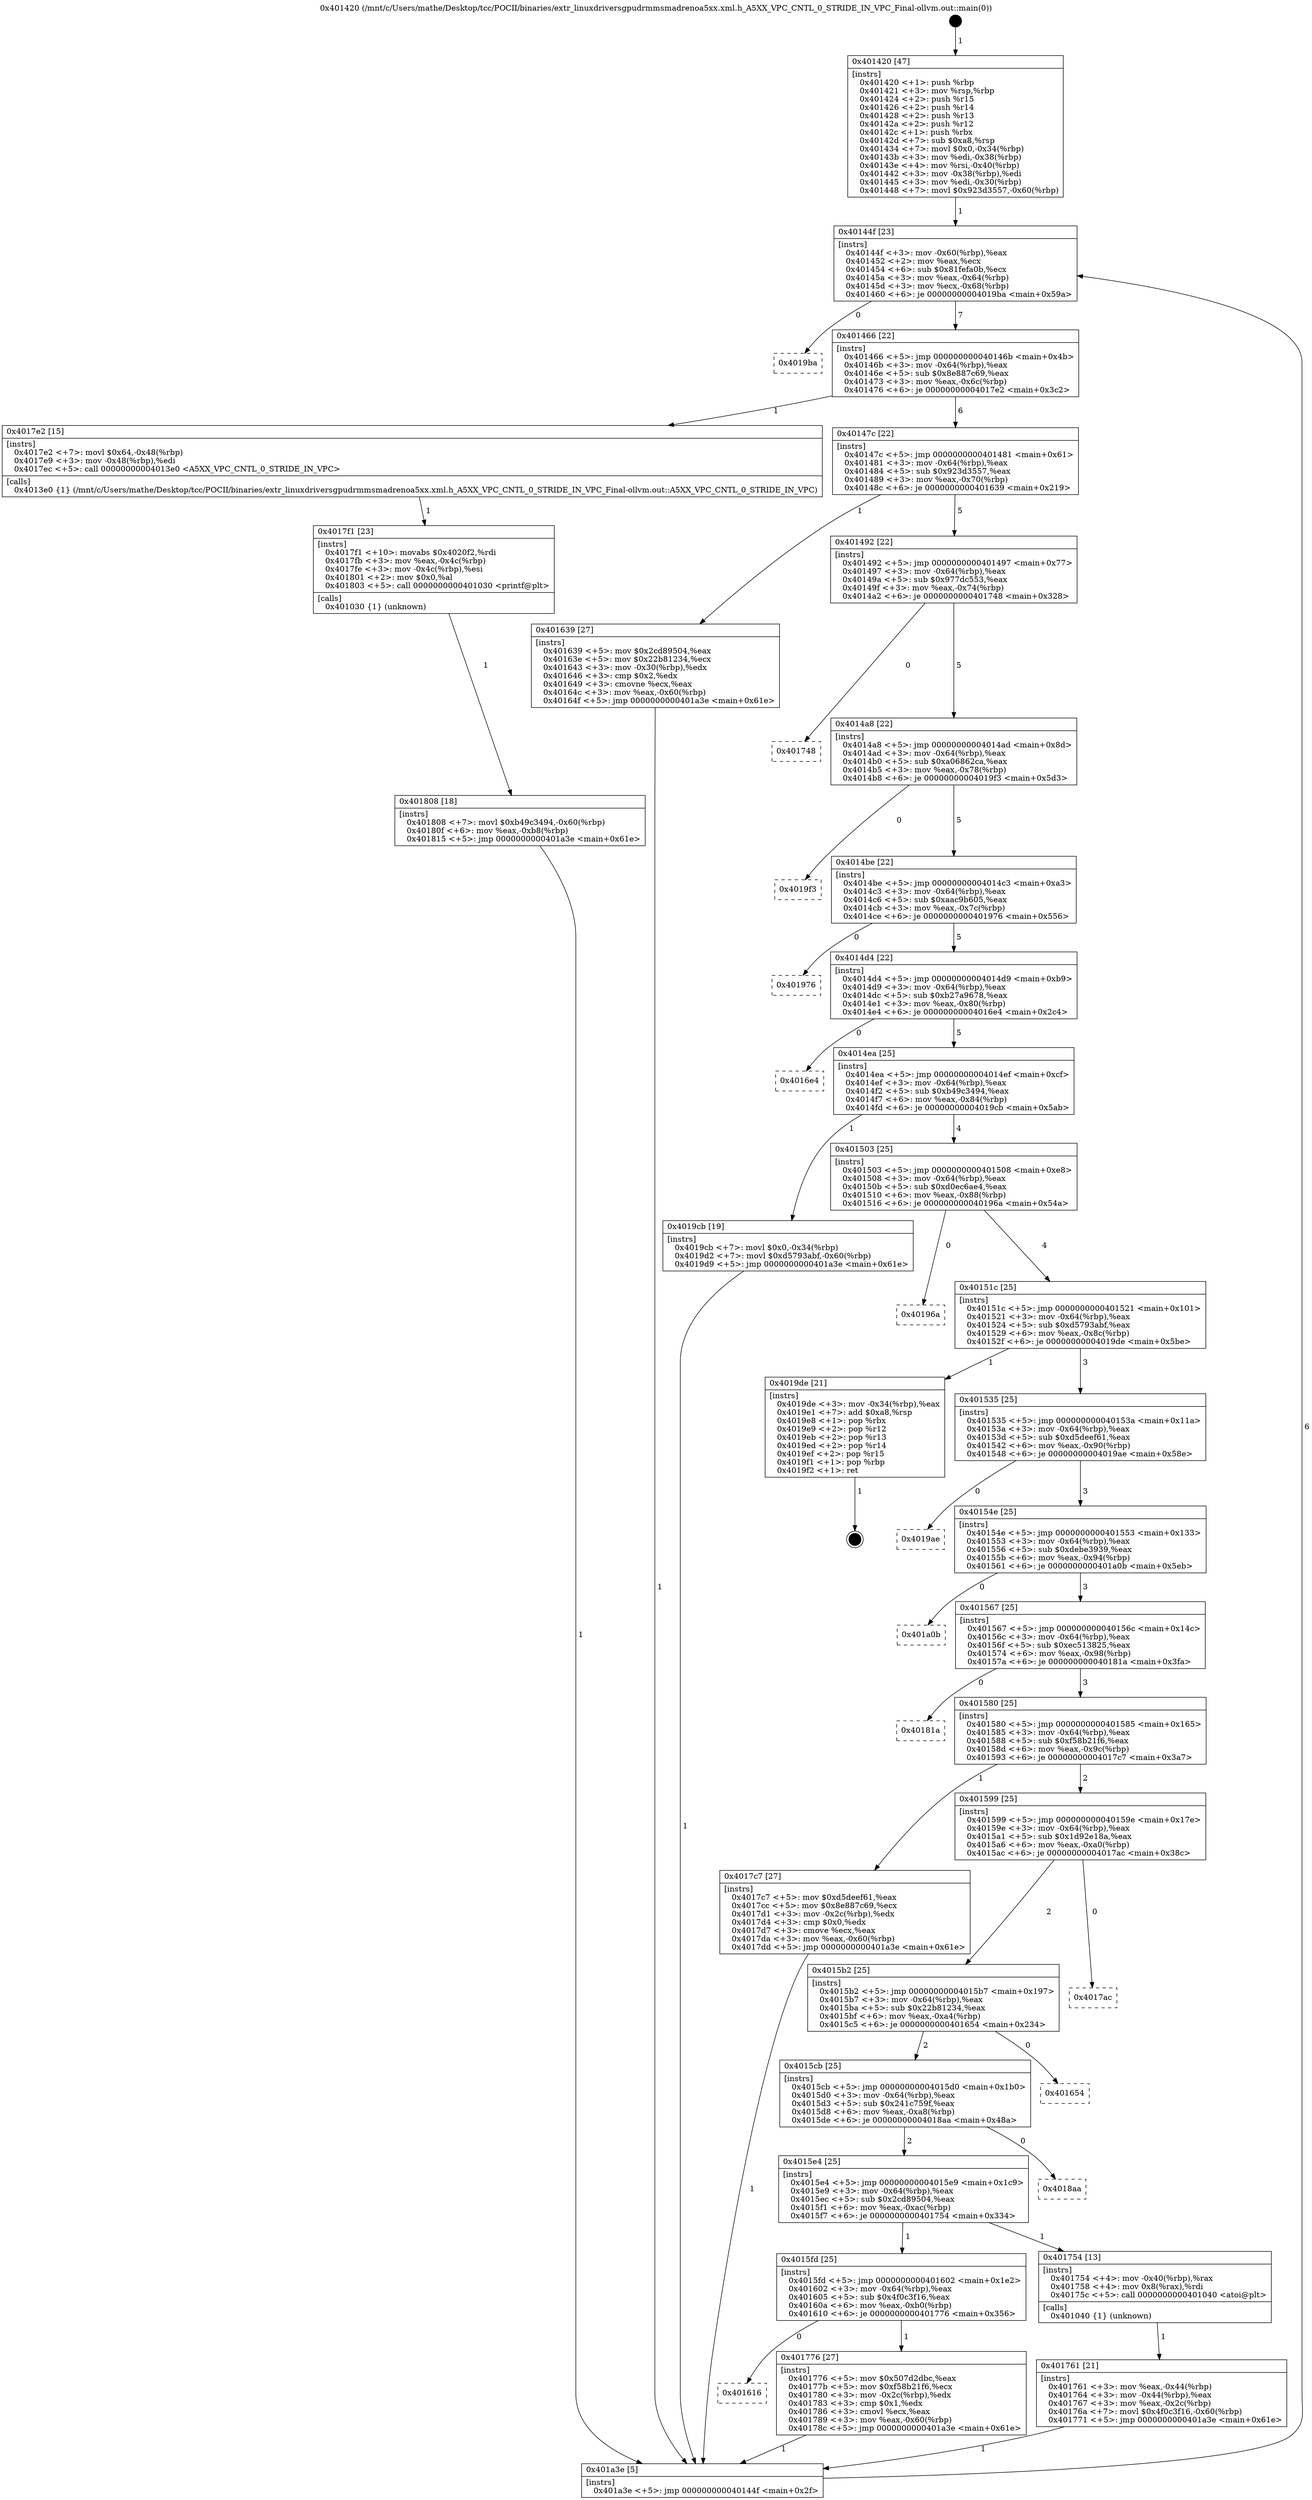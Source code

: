digraph "0x401420" {
  label = "0x401420 (/mnt/c/Users/mathe/Desktop/tcc/POCII/binaries/extr_linuxdriversgpudrmmsmadrenoa5xx.xml.h_A5XX_VPC_CNTL_0_STRIDE_IN_VPC_Final-ollvm.out::main(0))"
  labelloc = "t"
  node[shape=record]

  Entry [label="",width=0.3,height=0.3,shape=circle,fillcolor=black,style=filled]
  "0x40144f" [label="{
     0x40144f [23]\l
     | [instrs]\l
     &nbsp;&nbsp;0x40144f \<+3\>: mov -0x60(%rbp),%eax\l
     &nbsp;&nbsp;0x401452 \<+2\>: mov %eax,%ecx\l
     &nbsp;&nbsp;0x401454 \<+6\>: sub $0x81fefa0b,%ecx\l
     &nbsp;&nbsp;0x40145a \<+3\>: mov %eax,-0x64(%rbp)\l
     &nbsp;&nbsp;0x40145d \<+3\>: mov %ecx,-0x68(%rbp)\l
     &nbsp;&nbsp;0x401460 \<+6\>: je 00000000004019ba \<main+0x59a\>\l
  }"]
  "0x4019ba" [label="{
     0x4019ba\l
  }", style=dashed]
  "0x401466" [label="{
     0x401466 [22]\l
     | [instrs]\l
     &nbsp;&nbsp;0x401466 \<+5\>: jmp 000000000040146b \<main+0x4b\>\l
     &nbsp;&nbsp;0x40146b \<+3\>: mov -0x64(%rbp),%eax\l
     &nbsp;&nbsp;0x40146e \<+5\>: sub $0x8e887c69,%eax\l
     &nbsp;&nbsp;0x401473 \<+3\>: mov %eax,-0x6c(%rbp)\l
     &nbsp;&nbsp;0x401476 \<+6\>: je 00000000004017e2 \<main+0x3c2\>\l
  }"]
  Exit [label="",width=0.3,height=0.3,shape=circle,fillcolor=black,style=filled,peripheries=2]
  "0x4017e2" [label="{
     0x4017e2 [15]\l
     | [instrs]\l
     &nbsp;&nbsp;0x4017e2 \<+7\>: movl $0x64,-0x48(%rbp)\l
     &nbsp;&nbsp;0x4017e9 \<+3\>: mov -0x48(%rbp),%edi\l
     &nbsp;&nbsp;0x4017ec \<+5\>: call 00000000004013e0 \<A5XX_VPC_CNTL_0_STRIDE_IN_VPC\>\l
     | [calls]\l
     &nbsp;&nbsp;0x4013e0 \{1\} (/mnt/c/Users/mathe/Desktop/tcc/POCII/binaries/extr_linuxdriversgpudrmmsmadrenoa5xx.xml.h_A5XX_VPC_CNTL_0_STRIDE_IN_VPC_Final-ollvm.out::A5XX_VPC_CNTL_0_STRIDE_IN_VPC)\l
  }"]
  "0x40147c" [label="{
     0x40147c [22]\l
     | [instrs]\l
     &nbsp;&nbsp;0x40147c \<+5\>: jmp 0000000000401481 \<main+0x61\>\l
     &nbsp;&nbsp;0x401481 \<+3\>: mov -0x64(%rbp),%eax\l
     &nbsp;&nbsp;0x401484 \<+5\>: sub $0x923d3557,%eax\l
     &nbsp;&nbsp;0x401489 \<+3\>: mov %eax,-0x70(%rbp)\l
     &nbsp;&nbsp;0x40148c \<+6\>: je 0000000000401639 \<main+0x219\>\l
  }"]
  "0x401808" [label="{
     0x401808 [18]\l
     | [instrs]\l
     &nbsp;&nbsp;0x401808 \<+7\>: movl $0xb49c3494,-0x60(%rbp)\l
     &nbsp;&nbsp;0x40180f \<+6\>: mov %eax,-0xb8(%rbp)\l
     &nbsp;&nbsp;0x401815 \<+5\>: jmp 0000000000401a3e \<main+0x61e\>\l
  }"]
  "0x401639" [label="{
     0x401639 [27]\l
     | [instrs]\l
     &nbsp;&nbsp;0x401639 \<+5\>: mov $0x2cd89504,%eax\l
     &nbsp;&nbsp;0x40163e \<+5\>: mov $0x22b81234,%ecx\l
     &nbsp;&nbsp;0x401643 \<+3\>: mov -0x30(%rbp),%edx\l
     &nbsp;&nbsp;0x401646 \<+3\>: cmp $0x2,%edx\l
     &nbsp;&nbsp;0x401649 \<+3\>: cmovne %ecx,%eax\l
     &nbsp;&nbsp;0x40164c \<+3\>: mov %eax,-0x60(%rbp)\l
     &nbsp;&nbsp;0x40164f \<+5\>: jmp 0000000000401a3e \<main+0x61e\>\l
  }"]
  "0x401492" [label="{
     0x401492 [22]\l
     | [instrs]\l
     &nbsp;&nbsp;0x401492 \<+5\>: jmp 0000000000401497 \<main+0x77\>\l
     &nbsp;&nbsp;0x401497 \<+3\>: mov -0x64(%rbp),%eax\l
     &nbsp;&nbsp;0x40149a \<+5\>: sub $0x977dc553,%eax\l
     &nbsp;&nbsp;0x40149f \<+3\>: mov %eax,-0x74(%rbp)\l
     &nbsp;&nbsp;0x4014a2 \<+6\>: je 0000000000401748 \<main+0x328\>\l
  }"]
  "0x401a3e" [label="{
     0x401a3e [5]\l
     | [instrs]\l
     &nbsp;&nbsp;0x401a3e \<+5\>: jmp 000000000040144f \<main+0x2f\>\l
  }"]
  "0x401420" [label="{
     0x401420 [47]\l
     | [instrs]\l
     &nbsp;&nbsp;0x401420 \<+1\>: push %rbp\l
     &nbsp;&nbsp;0x401421 \<+3\>: mov %rsp,%rbp\l
     &nbsp;&nbsp;0x401424 \<+2\>: push %r15\l
     &nbsp;&nbsp;0x401426 \<+2\>: push %r14\l
     &nbsp;&nbsp;0x401428 \<+2\>: push %r13\l
     &nbsp;&nbsp;0x40142a \<+2\>: push %r12\l
     &nbsp;&nbsp;0x40142c \<+1\>: push %rbx\l
     &nbsp;&nbsp;0x40142d \<+7\>: sub $0xa8,%rsp\l
     &nbsp;&nbsp;0x401434 \<+7\>: movl $0x0,-0x34(%rbp)\l
     &nbsp;&nbsp;0x40143b \<+3\>: mov %edi,-0x38(%rbp)\l
     &nbsp;&nbsp;0x40143e \<+4\>: mov %rsi,-0x40(%rbp)\l
     &nbsp;&nbsp;0x401442 \<+3\>: mov -0x38(%rbp),%edi\l
     &nbsp;&nbsp;0x401445 \<+3\>: mov %edi,-0x30(%rbp)\l
     &nbsp;&nbsp;0x401448 \<+7\>: movl $0x923d3557,-0x60(%rbp)\l
  }"]
  "0x4017f1" [label="{
     0x4017f1 [23]\l
     | [instrs]\l
     &nbsp;&nbsp;0x4017f1 \<+10\>: movabs $0x4020f2,%rdi\l
     &nbsp;&nbsp;0x4017fb \<+3\>: mov %eax,-0x4c(%rbp)\l
     &nbsp;&nbsp;0x4017fe \<+3\>: mov -0x4c(%rbp),%esi\l
     &nbsp;&nbsp;0x401801 \<+2\>: mov $0x0,%al\l
     &nbsp;&nbsp;0x401803 \<+5\>: call 0000000000401030 \<printf@plt\>\l
     | [calls]\l
     &nbsp;&nbsp;0x401030 \{1\} (unknown)\l
  }"]
  "0x401748" [label="{
     0x401748\l
  }", style=dashed]
  "0x4014a8" [label="{
     0x4014a8 [22]\l
     | [instrs]\l
     &nbsp;&nbsp;0x4014a8 \<+5\>: jmp 00000000004014ad \<main+0x8d\>\l
     &nbsp;&nbsp;0x4014ad \<+3\>: mov -0x64(%rbp),%eax\l
     &nbsp;&nbsp;0x4014b0 \<+5\>: sub $0xa06862ca,%eax\l
     &nbsp;&nbsp;0x4014b5 \<+3\>: mov %eax,-0x78(%rbp)\l
     &nbsp;&nbsp;0x4014b8 \<+6\>: je 00000000004019f3 \<main+0x5d3\>\l
  }"]
  "0x401616" [label="{
     0x401616\l
  }", style=dashed]
  "0x4019f3" [label="{
     0x4019f3\l
  }", style=dashed]
  "0x4014be" [label="{
     0x4014be [22]\l
     | [instrs]\l
     &nbsp;&nbsp;0x4014be \<+5\>: jmp 00000000004014c3 \<main+0xa3\>\l
     &nbsp;&nbsp;0x4014c3 \<+3\>: mov -0x64(%rbp),%eax\l
     &nbsp;&nbsp;0x4014c6 \<+5\>: sub $0xaac9b605,%eax\l
     &nbsp;&nbsp;0x4014cb \<+3\>: mov %eax,-0x7c(%rbp)\l
     &nbsp;&nbsp;0x4014ce \<+6\>: je 0000000000401976 \<main+0x556\>\l
  }"]
  "0x401776" [label="{
     0x401776 [27]\l
     | [instrs]\l
     &nbsp;&nbsp;0x401776 \<+5\>: mov $0x507d2dbc,%eax\l
     &nbsp;&nbsp;0x40177b \<+5\>: mov $0xf58b21f6,%ecx\l
     &nbsp;&nbsp;0x401780 \<+3\>: mov -0x2c(%rbp),%edx\l
     &nbsp;&nbsp;0x401783 \<+3\>: cmp $0x1,%edx\l
     &nbsp;&nbsp;0x401786 \<+3\>: cmovl %ecx,%eax\l
     &nbsp;&nbsp;0x401789 \<+3\>: mov %eax,-0x60(%rbp)\l
     &nbsp;&nbsp;0x40178c \<+5\>: jmp 0000000000401a3e \<main+0x61e\>\l
  }"]
  "0x401976" [label="{
     0x401976\l
  }", style=dashed]
  "0x4014d4" [label="{
     0x4014d4 [22]\l
     | [instrs]\l
     &nbsp;&nbsp;0x4014d4 \<+5\>: jmp 00000000004014d9 \<main+0xb9\>\l
     &nbsp;&nbsp;0x4014d9 \<+3\>: mov -0x64(%rbp),%eax\l
     &nbsp;&nbsp;0x4014dc \<+5\>: sub $0xb27a9678,%eax\l
     &nbsp;&nbsp;0x4014e1 \<+3\>: mov %eax,-0x80(%rbp)\l
     &nbsp;&nbsp;0x4014e4 \<+6\>: je 00000000004016e4 \<main+0x2c4\>\l
  }"]
  "0x401761" [label="{
     0x401761 [21]\l
     | [instrs]\l
     &nbsp;&nbsp;0x401761 \<+3\>: mov %eax,-0x44(%rbp)\l
     &nbsp;&nbsp;0x401764 \<+3\>: mov -0x44(%rbp),%eax\l
     &nbsp;&nbsp;0x401767 \<+3\>: mov %eax,-0x2c(%rbp)\l
     &nbsp;&nbsp;0x40176a \<+7\>: movl $0x4f0c3f16,-0x60(%rbp)\l
     &nbsp;&nbsp;0x401771 \<+5\>: jmp 0000000000401a3e \<main+0x61e\>\l
  }"]
  "0x4016e4" [label="{
     0x4016e4\l
  }", style=dashed]
  "0x4014ea" [label="{
     0x4014ea [25]\l
     | [instrs]\l
     &nbsp;&nbsp;0x4014ea \<+5\>: jmp 00000000004014ef \<main+0xcf\>\l
     &nbsp;&nbsp;0x4014ef \<+3\>: mov -0x64(%rbp),%eax\l
     &nbsp;&nbsp;0x4014f2 \<+5\>: sub $0xb49c3494,%eax\l
     &nbsp;&nbsp;0x4014f7 \<+6\>: mov %eax,-0x84(%rbp)\l
     &nbsp;&nbsp;0x4014fd \<+6\>: je 00000000004019cb \<main+0x5ab\>\l
  }"]
  "0x4015fd" [label="{
     0x4015fd [25]\l
     | [instrs]\l
     &nbsp;&nbsp;0x4015fd \<+5\>: jmp 0000000000401602 \<main+0x1e2\>\l
     &nbsp;&nbsp;0x401602 \<+3\>: mov -0x64(%rbp),%eax\l
     &nbsp;&nbsp;0x401605 \<+5\>: sub $0x4f0c3f16,%eax\l
     &nbsp;&nbsp;0x40160a \<+6\>: mov %eax,-0xb0(%rbp)\l
     &nbsp;&nbsp;0x401610 \<+6\>: je 0000000000401776 \<main+0x356\>\l
  }"]
  "0x4019cb" [label="{
     0x4019cb [19]\l
     | [instrs]\l
     &nbsp;&nbsp;0x4019cb \<+7\>: movl $0x0,-0x34(%rbp)\l
     &nbsp;&nbsp;0x4019d2 \<+7\>: movl $0xd5793abf,-0x60(%rbp)\l
     &nbsp;&nbsp;0x4019d9 \<+5\>: jmp 0000000000401a3e \<main+0x61e\>\l
  }"]
  "0x401503" [label="{
     0x401503 [25]\l
     | [instrs]\l
     &nbsp;&nbsp;0x401503 \<+5\>: jmp 0000000000401508 \<main+0xe8\>\l
     &nbsp;&nbsp;0x401508 \<+3\>: mov -0x64(%rbp),%eax\l
     &nbsp;&nbsp;0x40150b \<+5\>: sub $0xd0ec6ae4,%eax\l
     &nbsp;&nbsp;0x401510 \<+6\>: mov %eax,-0x88(%rbp)\l
     &nbsp;&nbsp;0x401516 \<+6\>: je 000000000040196a \<main+0x54a\>\l
  }"]
  "0x401754" [label="{
     0x401754 [13]\l
     | [instrs]\l
     &nbsp;&nbsp;0x401754 \<+4\>: mov -0x40(%rbp),%rax\l
     &nbsp;&nbsp;0x401758 \<+4\>: mov 0x8(%rax),%rdi\l
     &nbsp;&nbsp;0x40175c \<+5\>: call 0000000000401040 \<atoi@plt\>\l
     | [calls]\l
     &nbsp;&nbsp;0x401040 \{1\} (unknown)\l
  }"]
  "0x40196a" [label="{
     0x40196a\l
  }", style=dashed]
  "0x40151c" [label="{
     0x40151c [25]\l
     | [instrs]\l
     &nbsp;&nbsp;0x40151c \<+5\>: jmp 0000000000401521 \<main+0x101\>\l
     &nbsp;&nbsp;0x401521 \<+3\>: mov -0x64(%rbp),%eax\l
     &nbsp;&nbsp;0x401524 \<+5\>: sub $0xd5793abf,%eax\l
     &nbsp;&nbsp;0x401529 \<+6\>: mov %eax,-0x8c(%rbp)\l
     &nbsp;&nbsp;0x40152f \<+6\>: je 00000000004019de \<main+0x5be\>\l
  }"]
  "0x4015e4" [label="{
     0x4015e4 [25]\l
     | [instrs]\l
     &nbsp;&nbsp;0x4015e4 \<+5\>: jmp 00000000004015e9 \<main+0x1c9\>\l
     &nbsp;&nbsp;0x4015e9 \<+3\>: mov -0x64(%rbp),%eax\l
     &nbsp;&nbsp;0x4015ec \<+5\>: sub $0x2cd89504,%eax\l
     &nbsp;&nbsp;0x4015f1 \<+6\>: mov %eax,-0xac(%rbp)\l
     &nbsp;&nbsp;0x4015f7 \<+6\>: je 0000000000401754 \<main+0x334\>\l
  }"]
  "0x4019de" [label="{
     0x4019de [21]\l
     | [instrs]\l
     &nbsp;&nbsp;0x4019de \<+3\>: mov -0x34(%rbp),%eax\l
     &nbsp;&nbsp;0x4019e1 \<+7\>: add $0xa8,%rsp\l
     &nbsp;&nbsp;0x4019e8 \<+1\>: pop %rbx\l
     &nbsp;&nbsp;0x4019e9 \<+2\>: pop %r12\l
     &nbsp;&nbsp;0x4019eb \<+2\>: pop %r13\l
     &nbsp;&nbsp;0x4019ed \<+2\>: pop %r14\l
     &nbsp;&nbsp;0x4019ef \<+2\>: pop %r15\l
     &nbsp;&nbsp;0x4019f1 \<+1\>: pop %rbp\l
     &nbsp;&nbsp;0x4019f2 \<+1\>: ret\l
  }"]
  "0x401535" [label="{
     0x401535 [25]\l
     | [instrs]\l
     &nbsp;&nbsp;0x401535 \<+5\>: jmp 000000000040153a \<main+0x11a\>\l
     &nbsp;&nbsp;0x40153a \<+3\>: mov -0x64(%rbp),%eax\l
     &nbsp;&nbsp;0x40153d \<+5\>: sub $0xd5deef61,%eax\l
     &nbsp;&nbsp;0x401542 \<+6\>: mov %eax,-0x90(%rbp)\l
     &nbsp;&nbsp;0x401548 \<+6\>: je 00000000004019ae \<main+0x58e\>\l
  }"]
  "0x4018aa" [label="{
     0x4018aa\l
  }", style=dashed]
  "0x4019ae" [label="{
     0x4019ae\l
  }", style=dashed]
  "0x40154e" [label="{
     0x40154e [25]\l
     | [instrs]\l
     &nbsp;&nbsp;0x40154e \<+5\>: jmp 0000000000401553 \<main+0x133\>\l
     &nbsp;&nbsp;0x401553 \<+3\>: mov -0x64(%rbp),%eax\l
     &nbsp;&nbsp;0x401556 \<+5\>: sub $0xdebe3939,%eax\l
     &nbsp;&nbsp;0x40155b \<+6\>: mov %eax,-0x94(%rbp)\l
     &nbsp;&nbsp;0x401561 \<+6\>: je 0000000000401a0b \<main+0x5eb\>\l
  }"]
  "0x4015cb" [label="{
     0x4015cb [25]\l
     | [instrs]\l
     &nbsp;&nbsp;0x4015cb \<+5\>: jmp 00000000004015d0 \<main+0x1b0\>\l
     &nbsp;&nbsp;0x4015d0 \<+3\>: mov -0x64(%rbp),%eax\l
     &nbsp;&nbsp;0x4015d3 \<+5\>: sub $0x241c759f,%eax\l
     &nbsp;&nbsp;0x4015d8 \<+6\>: mov %eax,-0xa8(%rbp)\l
     &nbsp;&nbsp;0x4015de \<+6\>: je 00000000004018aa \<main+0x48a\>\l
  }"]
  "0x401a0b" [label="{
     0x401a0b\l
  }", style=dashed]
  "0x401567" [label="{
     0x401567 [25]\l
     | [instrs]\l
     &nbsp;&nbsp;0x401567 \<+5\>: jmp 000000000040156c \<main+0x14c\>\l
     &nbsp;&nbsp;0x40156c \<+3\>: mov -0x64(%rbp),%eax\l
     &nbsp;&nbsp;0x40156f \<+5\>: sub $0xec513825,%eax\l
     &nbsp;&nbsp;0x401574 \<+6\>: mov %eax,-0x98(%rbp)\l
     &nbsp;&nbsp;0x40157a \<+6\>: je 000000000040181a \<main+0x3fa\>\l
  }"]
  "0x401654" [label="{
     0x401654\l
  }", style=dashed]
  "0x40181a" [label="{
     0x40181a\l
  }", style=dashed]
  "0x401580" [label="{
     0x401580 [25]\l
     | [instrs]\l
     &nbsp;&nbsp;0x401580 \<+5\>: jmp 0000000000401585 \<main+0x165\>\l
     &nbsp;&nbsp;0x401585 \<+3\>: mov -0x64(%rbp),%eax\l
     &nbsp;&nbsp;0x401588 \<+5\>: sub $0xf58b21f6,%eax\l
     &nbsp;&nbsp;0x40158d \<+6\>: mov %eax,-0x9c(%rbp)\l
     &nbsp;&nbsp;0x401593 \<+6\>: je 00000000004017c7 \<main+0x3a7\>\l
  }"]
  "0x4015b2" [label="{
     0x4015b2 [25]\l
     | [instrs]\l
     &nbsp;&nbsp;0x4015b2 \<+5\>: jmp 00000000004015b7 \<main+0x197\>\l
     &nbsp;&nbsp;0x4015b7 \<+3\>: mov -0x64(%rbp),%eax\l
     &nbsp;&nbsp;0x4015ba \<+5\>: sub $0x22b81234,%eax\l
     &nbsp;&nbsp;0x4015bf \<+6\>: mov %eax,-0xa4(%rbp)\l
     &nbsp;&nbsp;0x4015c5 \<+6\>: je 0000000000401654 \<main+0x234\>\l
  }"]
  "0x4017c7" [label="{
     0x4017c7 [27]\l
     | [instrs]\l
     &nbsp;&nbsp;0x4017c7 \<+5\>: mov $0xd5deef61,%eax\l
     &nbsp;&nbsp;0x4017cc \<+5\>: mov $0x8e887c69,%ecx\l
     &nbsp;&nbsp;0x4017d1 \<+3\>: mov -0x2c(%rbp),%edx\l
     &nbsp;&nbsp;0x4017d4 \<+3\>: cmp $0x0,%edx\l
     &nbsp;&nbsp;0x4017d7 \<+3\>: cmove %ecx,%eax\l
     &nbsp;&nbsp;0x4017da \<+3\>: mov %eax,-0x60(%rbp)\l
     &nbsp;&nbsp;0x4017dd \<+5\>: jmp 0000000000401a3e \<main+0x61e\>\l
  }"]
  "0x401599" [label="{
     0x401599 [25]\l
     | [instrs]\l
     &nbsp;&nbsp;0x401599 \<+5\>: jmp 000000000040159e \<main+0x17e\>\l
     &nbsp;&nbsp;0x40159e \<+3\>: mov -0x64(%rbp),%eax\l
     &nbsp;&nbsp;0x4015a1 \<+5\>: sub $0x1d92e18a,%eax\l
     &nbsp;&nbsp;0x4015a6 \<+6\>: mov %eax,-0xa0(%rbp)\l
     &nbsp;&nbsp;0x4015ac \<+6\>: je 00000000004017ac \<main+0x38c\>\l
  }"]
  "0x4017ac" [label="{
     0x4017ac\l
  }", style=dashed]
  Entry -> "0x401420" [label=" 1"]
  "0x40144f" -> "0x4019ba" [label=" 0"]
  "0x40144f" -> "0x401466" [label=" 7"]
  "0x4019de" -> Exit [label=" 1"]
  "0x401466" -> "0x4017e2" [label=" 1"]
  "0x401466" -> "0x40147c" [label=" 6"]
  "0x4019cb" -> "0x401a3e" [label=" 1"]
  "0x40147c" -> "0x401639" [label=" 1"]
  "0x40147c" -> "0x401492" [label=" 5"]
  "0x401639" -> "0x401a3e" [label=" 1"]
  "0x401420" -> "0x40144f" [label=" 1"]
  "0x401a3e" -> "0x40144f" [label=" 6"]
  "0x401808" -> "0x401a3e" [label=" 1"]
  "0x401492" -> "0x401748" [label=" 0"]
  "0x401492" -> "0x4014a8" [label=" 5"]
  "0x4017f1" -> "0x401808" [label=" 1"]
  "0x4014a8" -> "0x4019f3" [label=" 0"]
  "0x4014a8" -> "0x4014be" [label=" 5"]
  "0x4017e2" -> "0x4017f1" [label=" 1"]
  "0x4014be" -> "0x401976" [label=" 0"]
  "0x4014be" -> "0x4014d4" [label=" 5"]
  "0x4017c7" -> "0x401a3e" [label=" 1"]
  "0x4014d4" -> "0x4016e4" [label=" 0"]
  "0x4014d4" -> "0x4014ea" [label=" 5"]
  "0x4015fd" -> "0x401616" [label=" 0"]
  "0x4014ea" -> "0x4019cb" [label=" 1"]
  "0x4014ea" -> "0x401503" [label=" 4"]
  "0x4015fd" -> "0x401776" [label=" 1"]
  "0x401503" -> "0x40196a" [label=" 0"]
  "0x401503" -> "0x40151c" [label=" 4"]
  "0x401776" -> "0x401a3e" [label=" 1"]
  "0x40151c" -> "0x4019de" [label=" 1"]
  "0x40151c" -> "0x401535" [label=" 3"]
  "0x401754" -> "0x401761" [label=" 1"]
  "0x401535" -> "0x4019ae" [label=" 0"]
  "0x401535" -> "0x40154e" [label=" 3"]
  "0x4015e4" -> "0x4015fd" [label=" 1"]
  "0x40154e" -> "0x401a0b" [label=" 0"]
  "0x40154e" -> "0x401567" [label=" 3"]
  "0x401761" -> "0x401a3e" [label=" 1"]
  "0x401567" -> "0x40181a" [label=" 0"]
  "0x401567" -> "0x401580" [label=" 3"]
  "0x4015cb" -> "0x4015e4" [label=" 2"]
  "0x401580" -> "0x4017c7" [label=" 1"]
  "0x401580" -> "0x401599" [label=" 2"]
  "0x4015e4" -> "0x401754" [label=" 1"]
  "0x401599" -> "0x4017ac" [label=" 0"]
  "0x401599" -> "0x4015b2" [label=" 2"]
  "0x4015cb" -> "0x4018aa" [label=" 0"]
  "0x4015b2" -> "0x401654" [label=" 0"]
  "0x4015b2" -> "0x4015cb" [label=" 2"]
}
